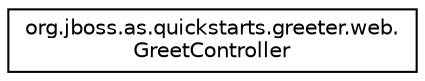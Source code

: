 digraph "Graphical Class Hierarchy"
{
  edge [fontname="Helvetica",fontsize="10",labelfontname="Helvetica",labelfontsize="10"];
  node [fontname="Helvetica",fontsize="10",shape=record];
  rankdir="LR";
  Node0 [label="org.jboss.as.quickstarts.greeter.web.\lGreetController",height=0.2,width=0.4,color="black", fillcolor="white", style="filled",URL="$classorg_1_1jboss_1_1as_1_1quickstarts_1_1greeter_1_1web_1_1_greet_controller.html",tooltip="This is the controller for main login page. "];
}
